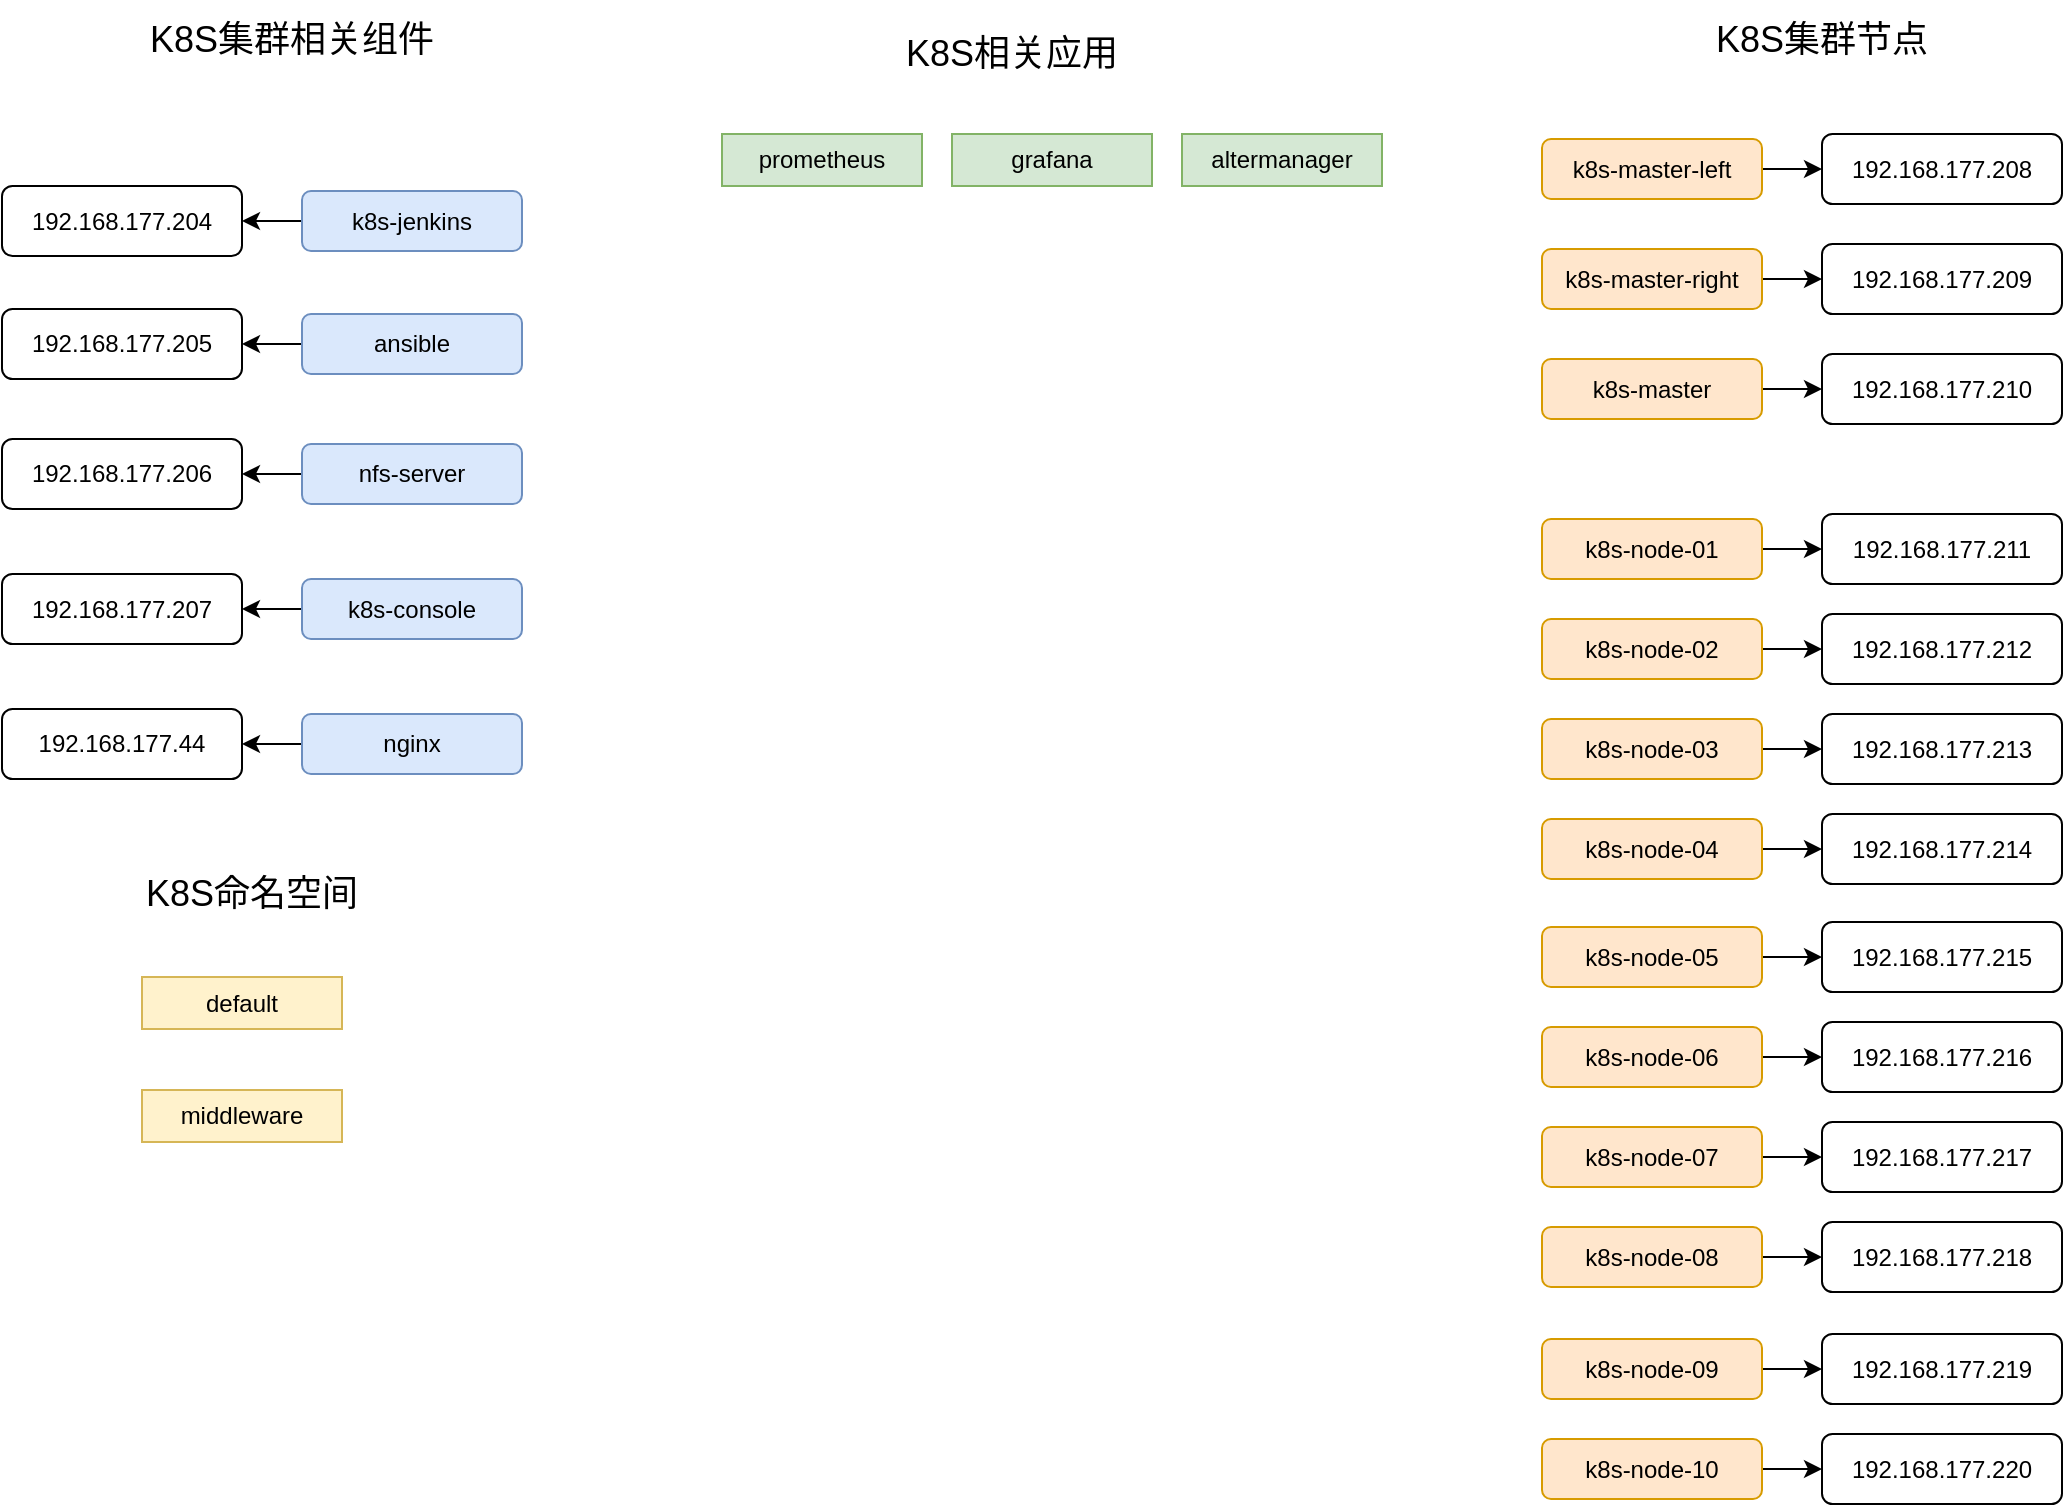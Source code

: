 <mxfile version="15.5.1" type="github">
  <diagram id="Ugncc8Sic4x95gNGHgsQ" name="Page-1">
    <mxGraphModel dx="1422" dy="772" grid="1" gridSize="10" guides="1" tooltips="1" connect="1" arrows="1" fold="1" page="1" pageScale="1" pageWidth="1169" pageHeight="827" math="0" shadow="0">
      <root>
        <mxCell id="0" />
        <mxCell id="1" parent="0" />
        <mxCell id="3A6PvHI4QzS-B_NsJ7uJ-6" value="" style="edgeStyle=orthogonalEdgeStyle;rounded=0;orthogonalLoop=1;jettySize=auto;html=1;" parent="1" source="3A6PvHI4QzS-B_NsJ7uJ-4" target="3A6PvHI4QzS-B_NsJ7uJ-5" edge="1">
          <mxGeometry relative="1" as="geometry" />
        </mxCell>
        <mxCell id="3A6PvHI4QzS-B_NsJ7uJ-4" value="k8s-master-right" style="rounded=1;whiteSpace=wrap;html=1;fillColor=#ffe6cc;strokeColor=#d79b00;" parent="1" vertex="1">
          <mxGeometry x="780" y="147.5" width="110" height="30" as="geometry" />
        </mxCell>
        <mxCell id="3A6PvHI4QzS-B_NsJ7uJ-5" value="192.168.177.209" style="rounded=1;whiteSpace=wrap;html=1;" parent="1" vertex="1">
          <mxGeometry x="920" y="145" width="120" height="35" as="geometry" />
        </mxCell>
        <mxCell id="3A6PvHI4QzS-B_NsJ7uJ-12" value="" style="edgeStyle=orthogonalEdgeStyle;rounded=0;orthogonalLoop=1;jettySize=auto;html=1;" parent="1" source="3A6PvHI4QzS-B_NsJ7uJ-14" target="3A6PvHI4QzS-B_NsJ7uJ-13" edge="1">
          <mxGeometry relative="1" as="geometry" />
        </mxCell>
        <mxCell id="3A6PvHI4QzS-B_NsJ7uJ-13" value="192.168.177.208" style="rounded=1;whiteSpace=wrap;html=1;" parent="1" vertex="1">
          <mxGeometry x="920" y="90" width="120" height="35" as="geometry" />
        </mxCell>
        <mxCell id="3A6PvHI4QzS-B_NsJ7uJ-14" value="k8s-master-left" style="rounded=1;whiteSpace=wrap;html=1;fillColor=#ffe6cc;strokeColor=#d79b00;" parent="1" vertex="1">
          <mxGeometry x="780" y="92.5" width="110" height="30" as="geometry" />
        </mxCell>
        <mxCell id="3A6PvHI4QzS-B_NsJ7uJ-15" value="" style="edgeStyle=orthogonalEdgeStyle;rounded=0;orthogonalLoop=1;jettySize=auto;html=1;" parent="1" source="3A6PvHI4QzS-B_NsJ7uJ-17" target="3A6PvHI4QzS-B_NsJ7uJ-16" edge="1">
          <mxGeometry relative="1" as="geometry" />
        </mxCell>
        <mxCell id="3A6PvHI4QzS-B_NsJ7uJ-16" value="192.168.177.211" style="rounded=1;whiteSpace=wrap;html=1;" parent="1" vertex="1">
          <mxGeometry x="920" y="280" width="120" height="35" as="geometry" />
        </mxCell>
        <mxCell id="3A6PvHI4QzS-B_NsJ7uJ-17" value="k8s-node-01" style="rounded=1;whiteSpace=wrap;html=1;fillColor=#ffe6cc;strokeColor=#d79b00;" parent="1" vertex="1">
          <mxGeometry x="780" y="282.5" width="110" height="30" as="geometry" />
        </mxCell>
        <mxCell id="3A6PvHI4QzS-B_NsJ7uJ-18" value="" style="edgeStyle=orthogonalEdgeStyle;rounded=0;orthogonalLoop=1;jettySize=auto;html=1;" parent="1" source="3A6PvHI4QzS-B_NsJ7uJ-20" target="3A6PvHI4QzS-B_NsJ7uJ-19" edge="1">
          <mxGeometry relative="1" as="geometry" />
        </mxCell>
        <mxCell id="3A6PvHI4QzS-B_NsJ7uJ-19" value="192.168.177.212" style="rounded=1;whiteSpace=wrap;html=1;" parent="1" vertex="1">
          <mxGeometry x="920" y="330" width="120" height="35" as="geometry" />
        </mxCell>
        <mxCell id="3A6PvHI4QzS-B_NsJ7uJ-20" value="k8s-node-02" style="rounded=1;whiteSpace=wrap;html=1;fillColor=#ffe6cc;strokeColor=#d79b00;" parent="1" vertex="1">
          <mxGeometry x="780" y="332.5" width="110" height="30" as="geometry" />
        </mxCell>
        <mxCell id="3A6PvHI4QzS-B_NsJ7uJ-21" value="" style="edgeStyle=orthogonalEdgeStyle;rounded=0;orthogonalLoop=1;jettySize=auto;html=1;" parent="1" source="3A6PvHI4QzS-B_NsJ7uJ-23" target="3A6PvHI4QzS-B_NsJ7uJ-22" edge="1">
          <mxGeometry relative="1" as="geometry" />
        </mxCell>
        <mxCell id="3A6PvHI4QzS-B_NsJ7uJ-22" value="192.168.177.213" style="rounded=1;whiteSpace=wrap;html=1;" parent="1" vertex="1">
          <mxGeometry x="920" y="380" width="120" height="35" as="geometry" />
        </mxCell>
        <mxCell id="3A6PvHI4QzS-B_NsJ7uJ-23" value="k8s-node-03" style="rounded=1;whiteSpace=wrap;html=1;fillColor=#ffe6cc;strokeColor=#d79b00;" parent="1" vertex="1">
          <mxGeometry x="780" y="382.5" width="110" height="30" as="geometry" />
        </mxCell>
        <mxCell id="3A6PvHI4QzS-B_NsJ7uJ-24" value="" style="edgeStyle=orthogonalEdgeStyle;rounded=0;orthogonalLoop=1;jettySize=auto;html=1;" parent="1" source="3A6PvHI4QzS-B_NsJ7uJ-26" target="3A6PvHI4QzS-B_NsJ7uJ-25" edge="1">
          <mxGeometry relative="1" as="geometry" />
        </mxCell>
        <mxCell id="3A6PvHI4QzS-B_NsJ7uJ-25" value="192.168.177.214" style="rounded=1;whiteSpace=wrap;html=1;" parent="1" vertex="1">
          <mxGeometry x="920" y="430" width="120" height="35" as="geometry" />
        </mxCell>
        <mxCell id="3A6PvHI4QzS-B_NsJ7uJ-26" value="k8s-node-04" style="rounded=1;whiteSpace=wrap;html=1;fillColor=#ffe6cc;strokeColor=#d79b00;" parent="1" vertex="1">
          <mxGeometry x="780" y="432.5" width="110" height="30" as="geometry" />
        </mxCell>
        <mxCell id="3A6PvHI4QzS-B_NsJ7uJ-27" value="" style="edgeStyle=orthogonalEdgeStyle;rounded=0;orthogonalLoop=1;jettySize=auto;html=1;" parent="1" source="3A6PvHI4QzS-B_NsJ7uJ-29" target="3A6PvHI4QzS-B_NsJ7uJ-28" edge="1">
          <mxGeometry relative="1" as="geometry" />
        </mxCell>
        <mxCell id="3A6PvHI4QzS-B_NsJ7uJ-28" value="192.168.177.215" style="rounded=1;whiteSpace=wrap;html=1;" parent="1" vertex="1">
          <mxGeometry x="920" y="484" width="120" height="35" as="geometry" />
        </mxCell>
        <mxCell id="3A6PvHI4QzS-B_NsJ7uJ-29" value="k8s-node-05" style="rounded=1;whiteSpace=wrap;html=1;fillColor=#ffe6cc;strokeColor=#d79b00;" parent="1" vertex="1">
          <mxGeometry x="780" y="486.5" width="110" height="30" as="geometry" />
        </mxCell>
        <mxCell id="3A6PvHI4QzS-B_NsJ7uJ-30" value="" style="edgeStyle=orthogonalEdgeStyle;rounded=0;orthogonalLoop=1;jettySize=auto;html=1;" parent="1" source="3A6PvHI4QzS-B_NsJ7uJ-32" target="3A6PvHI4QzS-B_NsJ7uJ-31" edge="1">
          <mxGeometry relative="1" as="geometry" />
        </mxCell>
        <mxCell id="3A6PvHI4QzS-B_NsJ7uJ-31" value="192.168.177.216" style="rounded=1;whiteSpace=wrap;html=1;" parent="1" vertex="1">
          <mxGeometry x="920" y="534" width="120" height="35" as="geometry" />
        </mxCell>
        <mxCell id="3A6PvHI4QzS-B_NsJ7uJ-32" value="k8s-node-06" style="rounded=1;whiteSpace=wrap;html=1;fillColor=#ffe6cc;strokeColor=#d79b00;" parent="1" vertex="1">
          <mxGeometry x="780" y="536.5" width="110" height="30" as="geometry" />
        </mxCell>
        <mxCell id="3A6PvHI4QzS-B_NsJ7uJ-33" value="" style="edgeStyle=orthogonalEdgeStyle;rounded=0;orthogonalLoop=1;jettySize=auto;html=1;" parent="1" source="3A6PvHI4QzS-B_NsJ7uJ-35" target="3A6PvHI4QzS-B_NsJ7uJ-34" edge="1">
          <mxGeometry relative="1" as="geometry" />
        </mxCell>
        <mxCell id="3A6PvHI4QzS-B_NsJ7uJ-34" value="192.168.177.217" style="rounded=1;whiteSpace=wrap;html=1;" parent="1" vertex="1">
          <mxGeometry x="920" y="584" width="120" height="35" as="geometry" />
        </mxCell>
        <mxCell id="3A6PvHI4QzS-B_NsJ7uJ-35" value="k8s-node-07" style="rounded=1;whiteSpace=wrap;html=1;fillColor=#ffe6cc;strokeColor=#d79b00;" parent="1" vertex="1">
          <mxGeometry x="780" y="586.5" width="110" height="30" as="geometry" />
        </mxCell>
        <mxCell id="3A6PvHI4QzS-B_NsJ7uJ-36" value="" style="edgeStyle=orthogonalEdgeStyle;rounded=0;orthogonalLoop=1;jettySize=auto;html=1;" parent="1" source="3A6PvHI4QzS-B_NsJ7uJ-38" target="3A6PvHI4QzS-B_NsJ7uJ-37" edge="1">
          <mxGeometry relative="1" as="geometry" />
        </mxCell>
        <mxCell id="3A6PvHI4QzS-B_NsJ7uJ-37" value="192.168.177.218" style="rounded=1;whiteSpace=wrap;html=1;" parent="1" vertex="1">
          <mxGeometry x="920" y="634" width="120" height="35" as="geometry" />
        </mxCell>
        <mxCell id="3A6PvHI4QzS-B_NsJ7uJ-38" value="k8s-node-08" style="rounded=1;whiteSpace=wrap;html=1;fillColor=#ffe6cc;strokeColor=#d79b00;" parent="1" vertex="1">
          <mxGeometry x="780" y="636.5" width="110" height="30" as="geometry" />
        </mxCell>
        <mxCell id="3A6PvHI4QzS-B_NsJ7uJ-39" value="" style="edgeStyle=orthogonalEdgeStyle;rounded=0;orthogonalLoop=1;jettySize=auto;html=1;" parent="1" source="3A6PvHI4QzS-B_NsJ7uJ-41" target="3A6PvHI4QzS-B_NsJ7uJ-40" edge="1">
          <mxGeometry relative="1" as="geometry" />
        </mxCell>
        <mxCell id="3A6PvHI4QzS-B_NsJ7uJ-40" value="192.168.177.219" style="rounded=1;whiteSpace=wrap;html=1;" parent="1" vertex="1">
          <mxGeometry x="920" y="690" width="120" height="35" as="geometry" />
        </mxCell>
        <mxCell id="3A6PvHI4QzS-B_NsJ7uJ-41" value="k8s-node-09" style="rounded=1;whiteSpace=wrap;html=1;fillColor=#ffe6cc;strokeColor=#d79b00;" parent="1" vertex="1">
          <mxGeometry x="780" y="692.5" width="110" height="30" as="geometry" />
        </mxCell>
        <mxCell id="3A6PvHI4QzS-B_NsJ7uJ-42" value="" style="edgeStyle=orthogonalEdgeStyle;rounded=0;orthogonalLoop=1;jettySize=auto;html=1;" parent="1" source="3A6PvHI4QzS-B_NsJ7uJ-44" target="3A6PvHI4QzS-B_NsJ7uJ-43" edge="1">
          <mxGeometry relative="1" as="geometry" />
        </mxCell>
        <mxCell id="3A6PvHI4QzS-B_NsJ7uJ-43" value="192.168.177.220" style="rounded=1;whiteSpace=wrap;html=1;" parent="1" vertex="1">
          <mxGeometry x="920" y="740" width="120" height="35" as="geometry" />
        </mxCell>
        <mxCell id="3A6PvHI4QzS-B_NsJ7uJ-44" value="k8s-node-10" style="rounded=1;whiteSpace=wrap;html=1;fillColor=#ffe6cc;strokeColor=#d79b00;" parent="1" vertex="1">
          <mxGeometry x="780" y="742.5" width="110" height="30" as="geometry" />
        </mxCell>
        <mxCell id="3A6PvHI4QzS-B_NsJ7uJ-46" value="" style="edgeStyle=orthogonalEdgeStyle;rounded=0;orthogonalLoop=1;jettySize=auto;html=1;" parent="1" source="3A6PvHI4QzS-B_NsJ7uJ-47" target="3A6PvHI4QzS-B_NsJ7uJ-48" edge="1">
          <mxGeometry relative="1" as="geometry" />
        </mxCell>
        <mxCell id="3A6PvHI4QzS-B_NsJ7uJ-47" value="k8s-master" style="rounded=1;whiteSpace=wrap;html=1;fillColor=#ffe6cc;strokeColor=#d79b00;" parent="1" vertex="1">
          <mxGeometry x="780" y="202.5" width="110" height="30" as="geometry" />
        </mxCell>
        <mxCell id="3A6PvHI4QzS-B_NsJ7uJ-48" value="192.168.177.210" style="rounded=1;whiteSpace=wrap;html=1;" parent="1" vertex="1">
          <mxGeometry x="920" y="200" width="120" height="35" as="geometry" />
        </mxCell>
        <mxCell id="3A6PvHI4QzS-B_NsJ7uJ-90" value="&lt;font style=&quot;font-size: 18px&quot;&gt;K8S集群节点&lt;/font&gt;" style="text;html=1;strokeColor=none;fillColor=none;align=center;verticalAlign=middle;whiteSpace=wrap;rounded=0;" parent="1" vertex="1">
          <mxGeometry x="850" y="23" width="140" height="40" as="geometry" />
        </mxCell>
        <mxCell id="3A6PvHI4QzS-B_NsJ7uJ-91" value="" style="edgeStyle=orthogonalEdgeStyle;rounded=0;orthogonalLoop=1;jettySize=auto;html=1;" parent="1" source="3A6PvHI4QzS-B_NsJ7uJ-93" target="3A6PvHI4QzS-B_NsJ7uJ-92" edge="1">
          <mxGeometry relative="1" as="geometry" />
        </mxCell>
        <mxCell id="3A6PvHI4QzS-B_NsJ7uJ-92" value="192.168.177.205" style="rounded=1;whiteSpace=wrap;html=1;" parent="1" vertex="1">
          <mxGeometry x="10" y="177.5" width="120" height="35" as="geometry" />
        </mxCell>
        <mxCell id="3A6PvHI4QzS-B_NsJ7uJ-93" value="ansible" style="rounded=1;whiteSpace=wrap;html=1;fillColor=#dae8fc;strokeColor=#6c8ebf;" parent="1" vertex="1">
          <mxGeometry x="160" y="180" width="110" height="30" as="geometry" />
        </mxCell>
        <mxCell id="3A6PvHI4QzS-B_NsJ7uJ-94" value="" style="edgeStyle=orthogonalEdgeStyle;rounded=0;orthogonalLoop=1;jettySize=auto;html=1;" parent="1" source="3A6PvHI4QzS-B_NsJ7uJ-96" target="3A6PvHI4QzS-B_NsJ7uJ-95" edge="1">
          <mxGeometry relative="1" as="geometry" />
        </mxCell>
        <mxCell id="3A6PvHI4QzS-B_NsJ7uJ-95" value="192.168.177.206" style="rounded=1;whiteSpace=wrap;html=1;" parent="1" vertex="1">
          <mxGeometry x="10" y="242.5" width="120" height="35" as="geometry" />
        </mxCell>
        <mxCell id="3A6PvHI4QzS-B_NsJ7uJ-96" value="nfs-server" style="rounded=1;whiteSpace=wrap;html=1;fillColor=#dae8fc;strokeColor=#6c8ebf;" parent="1" vertex="1">
          <mxGeometry x="160" y="245" width="110" height="30" as="geometry" />
        </mxCell>
        <mxCell id="3A6PvHI4QzS-B_NsJ7uJ-97" value="" style="edgeStyle=orthogonalEdgeStyle;rounded=0;orthogonalLoop=1;jettySize=auto;html=1;" parent="1" source="3A6PvHI4QzS-B_NsJ7uJ-99" target="3A6PvHI4QzS-B_NsJ7uJ-98" edge="1">
          <mxGeometry relative="1" as="geometry" />
        </mxCell>
        <mxCell id="3A6PvHI4QzS-B_NsJ7uJ-98" value="192.168.177.207" style="rounded=1;whiteSpace=wrap;html=1;" parent="1" vertex="1">
          <mxGeometry x="10" y="310" width="120" height="35" as="geometry" />
        </mxCell>
        <mxCell id="3A6PvHI4QzS-B_NsJ7uJ-99" value="k8s-console" style="rounded=1;whiteSpace=wrap;html=1;fillColor=#dae8fc;strokeColor=#6c8ebf;" parent="1" vertex="1">
          <mxGeometry x="160" y="312.5" width="110" height="30" as="geometry" />
        </mxCell>
        <mxCell id="3A6PvHI4QzS-B_NsJ7uJ-100" value="" style="edgeStyle=orthogonalEdgeStyle;rounded=0;orthogonalLoop=1;jettySize=auto;html=1;" parent="1" source="3A6PvHI4QzS-B_NsJ7uJ-102" target="3A6PvHI4QzS-B_NsJ7uJ-101" edge="1">
          <mxGeometry relative="1" as="geometry" />
        </mxCell>
        <mxCell id="3A6PvHI4QzS-B_NsJ7uJ-101" value="192.168.177.44" style="rounded=1;whiteSpace=wrap;html=1;" parent="1" vertex="1">
          <mxGeometry x="10" y="377.5" width="120" height="35" as="geometry" />
        </mxCell>
        <mxCell id="3A6PvHI4QzS-B_NsJ7uJ-102" value="nginx" style="rounded=1;whiteSpace=wrap;html=1;fillColor=#dae8fc;strokeColor=#6c8ebf;" parent="1" vertex="1">
          <mxGeometry x="160" y="380" width="110" height="30" as="geometry" />
        </mxCell>
        <mxCell id="3A6PvHI4QzS-B_NsJ7uJ-103" value="&lt;font style=&quot;font-size: 18px&quot;&gt;K8S集群相关组件&lt;/font&gt;" style="text;html=1;strokeColor=none;fillColor=none;align=center;verticalAlign=middle;whiteSpace=wrap;rounded=0;" parent="1" vertex="1">
          <mxGeometry x="70" y="23" width="170" height="40" as="geometry" />
        </mxCell>
        <mxCell id="3A6PvHI4QzS-B_NsJ7uJ-105" value="&lt;font style=&quot;font-size: 18px&quot;&gt;K8S相关应用&lt;/font&gt;" style="text;html=1;strokeColor=none;fillColor=none;align=center;verticalAlign=middle;whiteSpace=wrap;rounded=0;" parent="1" vertex="1">
          <mxGeometry x="430" y="30" width="170" height="40" as="geometry" />
        </mxCell>
        <mxCell id="3A6PvHI4QzS-B_NsJ7uJ-106" value="&lt;font style=&quot;font-size: 18px&quot;&gt;K8S命名空间&lt;/font&gt;" style="text;html=1;strokeColor=none;fillColor=none;align=center;verticalAlign=middle;whiteSpace=wrap;rounded=0;" parent="1" vertex="1">
          <mxGeometry x="50" y="450" width="170" height="40" as="geometry" />
        </mxCell>
        <mxCell id="3A6PvHI4QzS-B_NsJ7uJ-107" value="default" style="rounded=0;whiteSpace=wrap;html=1;fillColor=#fff2cc;strokeColor=#d6b656;" parent="1" vertex="1">
          <mxGeometry x="80" y="511.5" width="100" height="26" as="geometry" />
        </mxCell>
        <mxCell id="3A6PvHI4QzS-B_NsJ7uJ-108" value="middleware" style="rounded=0;whiteSpace=wrap;html=1;fillColor=#fff2cc;strokeColor=#d6b656;" parent="1" vertex="1">
          <mxGeometry x="80" y="568" width="100" height="26" as="geometry" />
        </mxCell>
        <mxCell id="3A6PvHI4QzS-B_NsJ7uJ-110" value="prometheus" style="rounded=0;whiteSpace=wrap;html=1;fillColor=#d5e8d4;strokeColor=#82b366;" parent="1" vertex="1">
          <mxGeometry x="370" y="90" width="100" height="26" as="geometry" />
        </mxCell>
        <mxCell id="3A6PvHI4QzS-B_NsJ7uJ-111" value="grafana" style="rounded=0;whiteSpace=wrap;html=1;fillColor=#d5e8d4;strokeColor=#82b366;" parent="1" vertex="1">
          <mxGeometry x="485" y="90" width="100" height="26" as="geometry" />
        </mxCell>
        <mxCell id="3A6PvHI4QzS-B_NsJ7uJ-112" value="altermanager" style="rounded=0;whiteSpace=wrap;html=1;fillColor=#d5e8d4;strokeColor=#82b366;" parent="1" vertex="1">
          <mxGeometry x="600" y="90" width="100" height="26" as="geometry" />
        </mxCell>
        <mxCell id="Rrn0yUKcwESMAnz6NEqZ-1" value="" style="edgeStyle=orthogonalEdgeStyle;rounded=0;orthogonalLoop=1;jettySize=auto;html=1;" edge="1" source="Rrn0yUKcwESMAnz6NEqZ-3" target="Rrn0yUKcwESMAnz6NEqZ-2" parent="1">
          <mxGeometry relative="1" as="geometry" />
        </mxCell>
        <mxCell id="Rrn0yUKcwESMAnz6NEqZ-2" value="192.168.177.204" style="rounded=1;whiteSpace=wrap;html=1;" vertex="1" parent="1">
          <mxGeometry x="10" y="116" width="120" height="35" as="geometry" />
        </mxCell>
        <mxCell id="Rrn0yUKcwESMAnz6NEqZ-3" value="&lt;div&gt;k8s-jenkins&lt;/div&gt;" style="rounded=1;whiteSpace=wrap;html=1;fillColor=#dae8fc;strokeColor=#6c8ebf;" vertex="1" parent="1">
          <mxGeometry x="160" y="118.5" width="110" height="30" as="geometry" />
        </mxCell>
      </root>
    </mxGraphModel>
  </diagram>
</mxfile>
